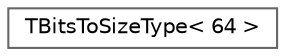 digraph "Graphical Class Hierarchy"
{
 // INTERACTIVE_SVG=YES
 // LATEX_PDF_SIZE
  bgcolor="transparent";
  edge [fontname=Helvetica,fontsize=10,labelfontname=Helvetica,labelfontsize=10];
  node [fontname=Helvetica,fontsize=10,shape=box,height=0.2,width=0.4];
  rankdir="LR";
  Node0 [id="Node000000",label="TBitsToSizeType\< 64 \>",height=0.2,width=0.4,color="grey40", fillcolor="white", style="filled",URL="$d7/df6/structTBitsToSizeType_3_0164_01_4.html",tooltip=" "];
}
